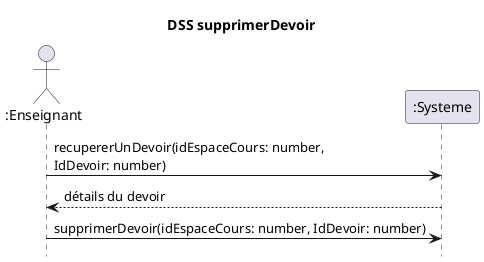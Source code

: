 @startuml DSS_supprimerDevoir
title DSS supprimerDevoir
hide footbox
actor ":Enseignant" as professeur
participant ":Systeme" as systeme

professeur -> systeme : recupererUnDevoir(idEspaceCours: number,\nIdDevoir: number)
professeur <-- systeme : détails du devoir
professeur -> systeme : supprimerDevoir(idEspaceCours: number, IdDevoir: number)
@enduml